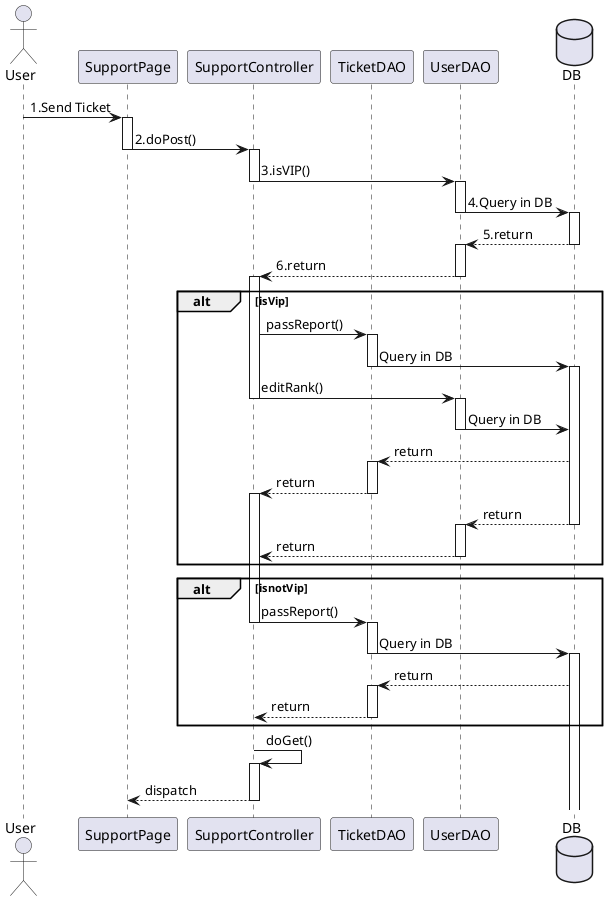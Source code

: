@startuml

actor       User
participant SupportPage
participant SupportController
participant TicketDAO
participant UserDAO
database DB

User -> SupportPage  ++: 1.Send Ticket
SupportPage -> SupportController  --++: 2.doPost()
SupportController -> UserDAO --++: 3.isVIP()
UserDAO -> DB --++ : 4.Query in DB
DB --> UserDAO --++: 5.return
UserDAO --> SupportController --++: 6.return

alt isVip
    SupportController -> TicketDAO ++: passReport()
    TicketDAO -> DB --++ : Query in DB
    SupportController -> UserDAO --++: editRank()
    UserDAO -> DB -- : Query in DB
    DB --> TicketDAO ++: return
    TicketDAO --> SupportController --++: return
    DB --> UserDAO --++: return
    UserDAO --> SupportController --: return
end
alt isnotVip
    SupportController -> TicketDAO --++: passReport()
    TicketDAO -> DB --++ : Query in DB
    DB --> TicketDAO ++: return
    TicketDAO --> SupportController --: return
end

SupportController -> SupportController ++: doGet()
SupportController --> SupportPage -- :dispatch

@enduml